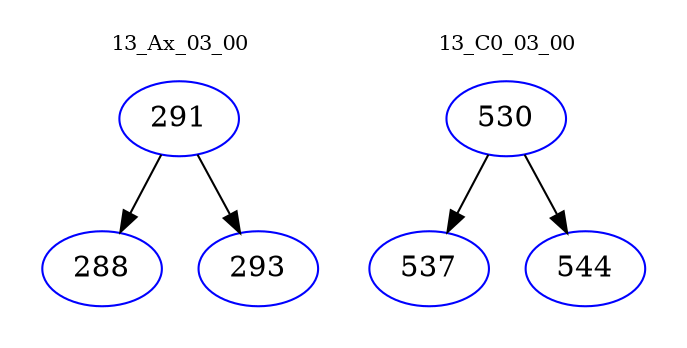 digraph{
subgraph cluster_0 {
color = white
label = "13_Ax_03_00";
fontsize=10;
T0_291 [label="291", color="blue"]
T0_291 -> T0_288 [color="black"]
T0_288 [label="288", color="blue"]
T0_291 -> T0_293 [color="black"]
T0_293 [label="293", color="blue"]
}
subgraph cluster_1 {
color = white
label = "13_C0_03_00";
fontsize=10;
T1_530 [label="530", color="blue"]
T1_530 -> T1_537 [color="black"]
T1_537 [label="537", color="blue"]
T1_530 -> T1_544 [color="black"]
T1_544 [label="544", color="blue"]
}
}
